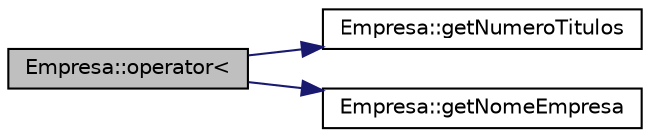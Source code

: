 digraph "Empresa::operator&lt;"
{
  edge [fontname="Helvetica",fontsize="10",labelfontname="Helvetica",labelfontsize="10"];
  node [fontname="Helvetica",fontsize="10",shape=record];
  rankdir="LR";
  Node10 [label="Empresa::operator\<",height=0.2,width=0.4,color="black", fillcolor="grey75", style="filled", fontcolor="black"];
  Node10 -> Node11 [color="midnightblue",fontsize="10",style="solid",fontname="Helvetica"];
  Node11 [label="Empresa::getNumeroTitulos",height=0.2,width=0.4,color="black", fillcolor="white", style="filled",URL="$class_empresa.html#a49b2b94a54bbc341822f64fc194f98fd"];
  Node10 -> Node12 [color="midnightblue",fontsize="10",style="solid",fontname="Helvetica"];
  Node12 [label="Empresa::getNomeEmpresa",height=0.2,width=0.4,color="black", fillcolor="white", style="filled",URL="$class_empresa.html#a99bc2de98a0c0348abb74c93e6e7159e"];
}
